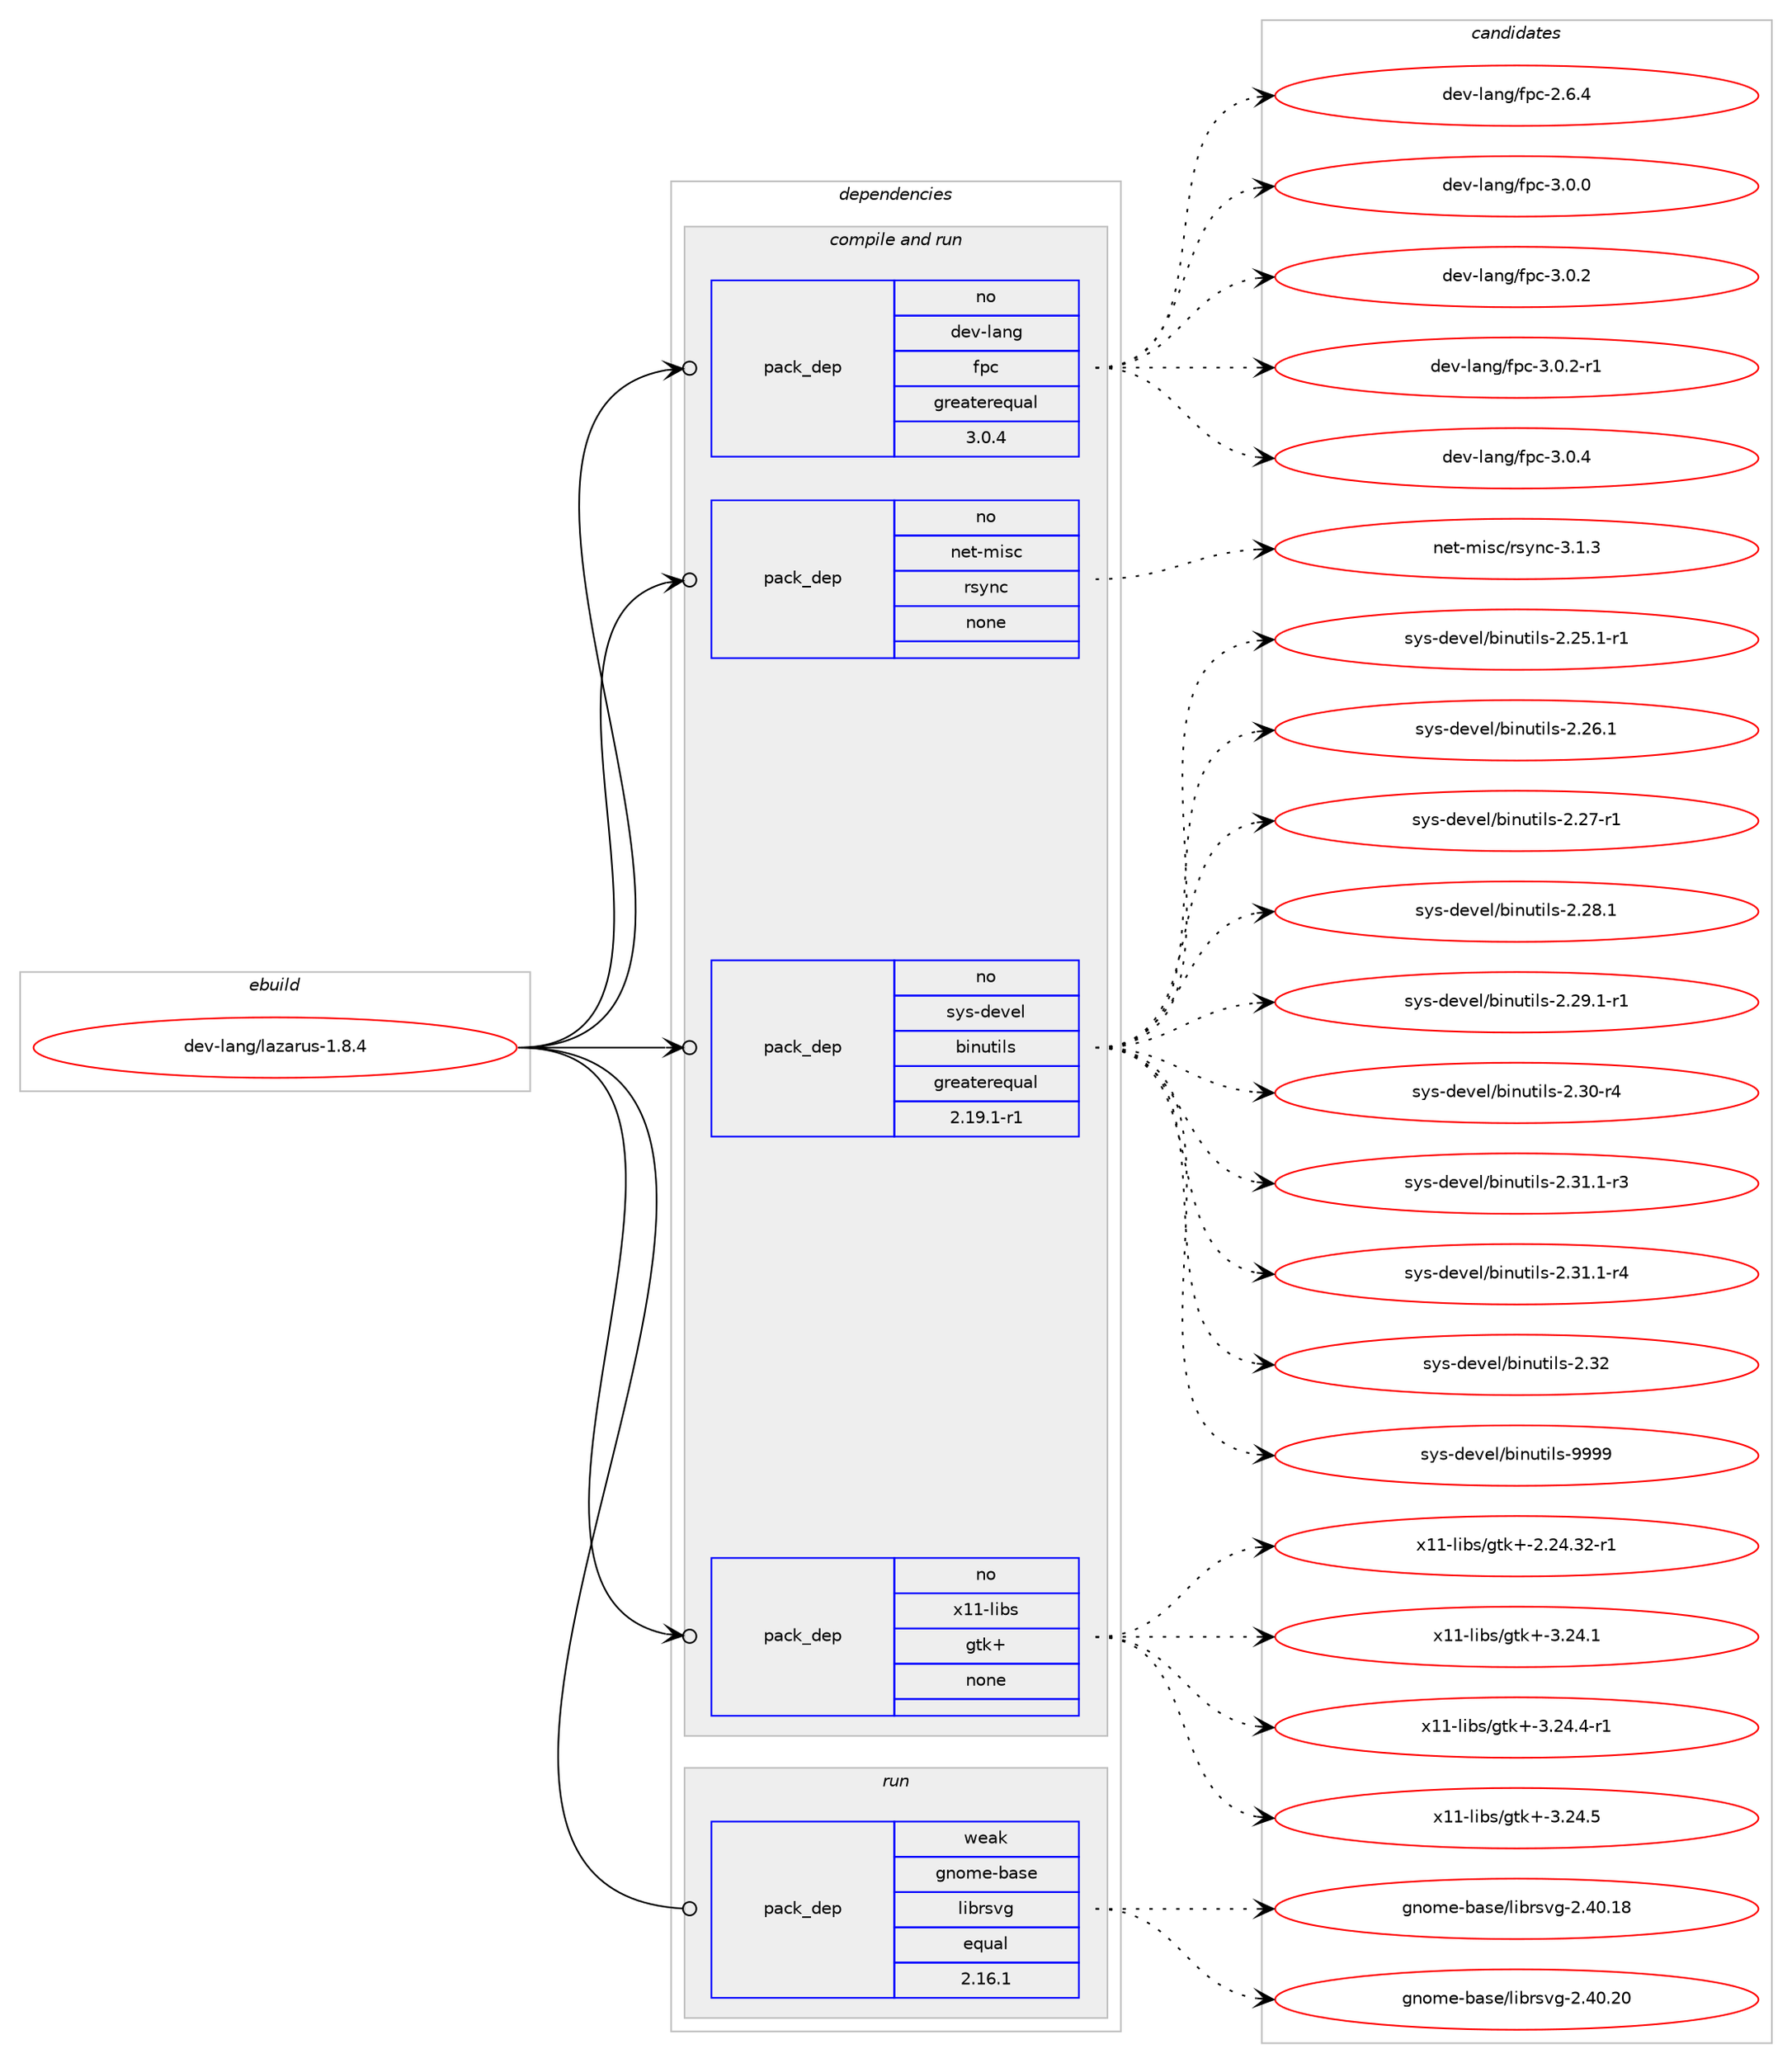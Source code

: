 digraph prolog {

# *************
# Graph options
# *************

newrank=true;
concentrate=true;
compound=true;
graph [rankdir=LR,fontname=Helvetica,fontsize=10,ranksep=1.5];#, ranksep=2.5, nodesep=0.2];
edge  [arrowhead=vee];
node  [fontname=Helvetica,fontsize=10];

# **********
# The ebuild
# **********

subgraph cluster_leftcol {
color=gray;
rank=same;
label=<<i>ebuild</i>>;
id [label="dev-lang/lazarus-1.8.4", color=red, width=4, href="../dev-lang/lazarus-1.8.4.svg"];
}

# ****************
# The dependencies
# ****************

subgraph cluster_midcol {
color=gray;
label=<<i>dependencies</i>>;
subgraph cluster_compile {
fillcolor="#eeeeee";
style=filled;
label=<<i>compile</i>>;
}
subgraph cluster_compileandrun {
fillcolor="#eeeeee";
style=filled;
label=<<i>compile and run</i>>;
subgraph pack973027 {
dependency1359250 [label=<<TABLE BORDER="0" CELLBORDER="1" CELLSPACING="0" CELLPADDING="4" WIDTH="220"><TR><TD ROWSPAN="6" CELLPADDING="30">pack_dep</TD></TR><TR><TD WIDTH="110">no</TD></TR><TR><TD>dev-lang</TD></TR><TR><TD>fpc</TD></TR><TR><TD>greaterequal</TD></TR><TR><TD>3.0.4</TD></TR></TABLE>>, shape=none, color=blue];
}
id:e -> dependency1359250:w [weight=20,style="solid",arrowhead="odotvee"];
subgraph pack973028 {
dependency1359251 [label=<<TABLE BORDER="0" CELLBORDER="1" CELLSPACING="0" CELLPADDING="4" WIDTH="220"><TR><TD ROWSPAN="6" CELLPADDING="30">pack_dep</TD></TR><TR><TD WIDTH="110">no</TD></TR><TR><TD>net-misc</TD></TR><TR><TD>rsync</TD></TR><TR><TD>none</TD></TR><TR><TD></TD></TR></TABLE>>, shape=none, color=blue];
}
id:e -> dependency1359251:w [weight=20,style="solid",arrowhead="odotvee"];
subgraph pack973029 {
dependency1359252 [label=<<TABLE BORDER="0" CELLBORDER="1" CELLSPACING="0" CELLPADDING="4" WIDTH="220"><TR><TD ROWSPAN="6" CELLPADDING="30">pack_dep</TD></TR><TR><TD WIDTH="110">no</TD></TR><TR><TD>sys-devel</TD></TR><TR><TD>binutils</TD></TR><TR><TD>greaterequal</TD></TR><TR><TD>2.19.1-r1</TD></TR></TABLE>>, shape=none, color=blue];
}
id:e -> dependency1359252:w [weight=20,style="solid",arrowhead="odotvee"];
subgraph pack973030 {
dependency1359253 [label=<<TABLE BORDER="0" CELLBORDER="1" CELLSPACING="0" CELLPADDING="4" WIDTH="220"><TR><TD ROWSPAN="6" CELLPADDING="30">pack_dep</TD></TR><TR><TD WIDTH="110">no</TD></TR><TR><TD>x11-libs</TD></TR><TR><TD>gtk+</TD></TR><TR><TD>none</TD></TR><TR><TD></TD></TR></TABLE>>, shape=none, color=blue];
}
id:e -> dependency1359253:w [weight=20,style="solid",arrowhead="odotvee"];
}
subgraph cluster_run {
fillcolor="#eeeeee";
style=filled;
label=<<i>run</i>>;
subgraph pack973031 {
dependency1359254 [label=<<TABLE BORDER="0" CELLBORDER="1" CELLSPACING="0" CELLPADDING="4" WIDTH="220"><TR><TD ROWSPAN="6" CELLPADDING="30">pack_dep</TD></TR><TR><TD WIDTH="110">weak</TD></TR><TR><TD>gnome-base</TD></TR><TR><TD>librsvg</TD></TR><TR><TD>equal</TD></TR><TR><TD>2.16.1</TD></TR></TABLE>>, shape=none, color=blue];
}
id:e -> dependency1359254:w [weight=20,style="solid",arrowhead="odot"];
}
}

# **************
# The candidates
# **************

subgraph cluster_choices {
rank=same;
color=gray;
label=<<i>candidates</i>>;

subgraph choice973027 {
color=black;
nodesep=1;
choice10010111845108971101034710211299455046544652 [label="dev-lang/fpc-2.6.4", color=red, width=4,href="../dev-lang/fpc-2.6.4.svg"];
choice10010111845108971101034710211299455146484648 [label="dev-lang/fpc-3.0.0", color=red, width=4,href="../dev-lang/fpc-3.0.0.svg"];
choice10010111845108971101034710211299455146484650 [label="dev-lang/fpc-3.0.2", color=red, width=4,href="../dev-lang/fpc-3.0.2.svg"];
choice100101118451089711010347102112994551464846504511449 [label="dev-lang/fpc-3.0.2-r1", color=red, width=4,href="../dev-lang/fpc-3.0.2-r1.svg"];
choice10010111845108971101034710211299455146484652 [label="dev-lang/fpc-3.0.4", color=red, width=4,href="../dev-lang/fpc-3.0.4.svg"];
dependency1359250:e -> choice10010111845108971101034710211299455046544652:w [style=dotted,weight="100"];
dependency1359250:e -> choice10010111845108971101034710211299455146484648:w [style=dotted,weight="100"];
dependency1359250:e -> choice10010111845108971101034710211299455146484650:w [style=dotted,weight="100"];
dependency1359250:e -> choice100101118451089711010347102112994551464846504511449:w [style=dotted,weight="100"];
dependency1359250:e -> choice10010111845108971101034710211299455146484652:w [style=dotted,weight="100"];
}
subgraph choice973028 {
color=black;
nodesep=1;
choice11010111645109105115994711411512111099455146494651 [label="net-misc/rsync-3.1.3", color=red, width=4,href="../net-misc/rsync-3.1.3.svg"];
dependency1359251:e -> choice11010111645109105115994711411512111099455146494651:w [style=dotted,weight="100"];
}
subgraph choice973029 {
color=black;
nodesep=1;
choice115121115451001011181011084798105110117116105108115455046505346494511449 [label="sys-devel/binutils-2.25.1-r1", color=red, width=4,href="../sys-devel/binutils-2.25.1-r1.svg"];
choice11512111545100101118101108479810511011711610510811545504650544649 [label="sys-devel/binutils-2.26.1", color=red, width=4,href="../sys-devel/binutils-2.26.1.svg"];
choice11512111545100101118101108479810511011711610510811545504650554511449 [label="sys-devel/binutils-2.27-r1", color=red, width=4,href="../sys-devel/binutils-2.27-r1.svg"];
choice11512111545100101118101108479810511011711610510811545504650564649 [label="sys-devel/binutils-2.28.1", color=red, width=4,href="../sys-devel/binutils-2.28.1.svg"];
choice115121115451001011181011084798105110117116105108115455046505746494511449 [label="sys-devel/binutils-2.29.1-r1", color=red, width=4,href="../sys-devel/binutils-2.29.1-r1.svg"];
choice11512111545100101118101108479810511011711610510811545504651484511452 [label="sys-devel/binutils-2.30-r4", color=red, width=4,href="../sys-devel/binutils-2.30-r4.svg"];
choice115121115451001011181011084798105110117116105108115455046514946494511451 [label="sys-devel/binutils-2.31.1-r3", color=red, width=4,href="../sys-devel/binutils-2.31.1-r3.svg"];
choice115121115451001011181011084798105110117116105108115455046514946494511452 [label="sys-devel/binutils-2.31.1-r4", color=red, width=4,href="../sys-devel/binutils-2.31.1-r4.svg"];
choice1151211154510010111810110847981051101171161051081154550465150 [label="sys-devel/binutils-2.32", color=red, width=4,href="../sys-devel/binutils-2.32.svg"];
choice1151211154510010111810110847981051101171161051081154557575757 [label="sys-devel/binutils-9999", color=red, width=4,href="../sys-devel/binutils-9999.svg"];
dependency1359252:e -> choice115121115451001011181011084798105110117116105108115455046505346494511449:w [style=dotted,weight="100"];
dependency1359252:e -> choice11512111545100101118101108479810511011711610510811545504650544649:w [style=dotted,weight="100"];
dependency1359252:e -> choice11512111545100101118101108479810511011711610510811545504650554511449:w [style=dotted,weight="100"];
dependency1359252:e -> choice11512111545100101118101108479810511011711610510811545504650564649:w [style=dotted,weight="100"];
dependency1359252:e -> choice115121115451001011181011084798105110117116105108115455046505746494511449:w [style=dotted,weight="100"];
dependency1359252:e -> choice11512111545100101118101108479810511011711610510811545504651484511452:w [style=dotted,weight="100"];
dependency1359252:e -> choice115121115451001011181011084798105110117116105108115455046514946494511451:w [style=dotted,weight="100"];
dependency1359252:e -> choice115121115451001011181011084798105110117116105108115455046514946494511452:w [style=dotted,weight="100"];
dependency1359252:e -> choice1151211154510010111810110847981051101171161051081154550465150:w [style=dotted,weight="100"];
dependency1359252:e -> choice1151211154510010111810110847981051101171161051081154557575757:w [style=dotted,weight="100"];
}
subgraph choice973030 {
color=black;
nodesep=1;
choice12049494510810598115471031161074345504650524651504511449 [label="x11-libs/gtk+-2.24.32-r1", color=red, width=4,href="../x11-libs/gtk+-2.24.32-r1.svg"];
choice12049494510810598115471031161074345514650524649 [label="x11-libs/gtk+-3.24.1", color=red, width=4,href="../x11-libs/gtk+-3.24.1.svg"];
choice120494945108105981154710311610743455146505246524511449 [label="x11-libs/gtk+-3.24.4-r1", color=red, width=4,href="../x11-libs/gtk+-3.24.4-r1.svg"];
choice12049494510810598115471031161074345514650524653 [label="x11-libs/gtk+-3.24.5", color=red, width=4,href="../x11-libs/gtk+-3.24.5.svg"];
dependency1359253:e -> choice12049494510810598115471031161074345504650524651504511449:w [style=dotted,weight="100"];
dependency1359253:e -> choice12049494510810598115471031161074345514650524649:w [style=dotted,weight="100"];
dependency1359253:e -> choice120494945108105981154710311610743455146505246524511449:w [style=dotted,weight="100"];
dependency1359253:e -> choice12049494510810598115471031161074345514650524653:w [style=dotted,weight="100"];
}
subgraph choice973031 {
color=black;
nodesep=1;
choice10311011110910145989711510147108105981141151181034550465248464956 [label="gnome-base/librsvg-2.40.18", color=red, width=4,href="../gnome-base/librsvg-2.40.18.svg"];
choice10311011110910145989711510147108105981141151181034550465248465048 [label="gnome-base/librsvg-2.40.20", color=red, width=4,href="../gnome-base/librsvg-2.40.20.svg"];
dependency1359254:e -> choice10311011110910145989711510147108105981141151181034550465248464956:w [style=dotted,weight="100"];
dependency1359254:e -> choice10311011110910145989711510147108105981141151181034550465248465048:w [style=dotted,weight="100"];
}
}

}
